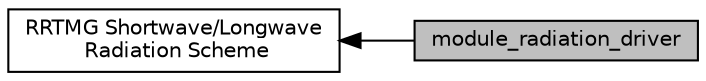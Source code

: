 digraph "module_radiation_driver"
{
  edge [fontname="Helvetica",fontsize="10",labelfontname="Helvetica",labelfontsize="10"];
  node [fontname="Helvetica",fontsize="10",shape=record];
  rankdir=LR;
  Node0 [label="module_radiation_driver",height=0.2,width=0.4,color="black", fillcolor="grey75", style="filled", fontcolor="black"];
  Node1 [label="RRTMG Shortwave/Longwave\l Radiation Scheme",height=0.2,width=0.4,color="black", fillcolor="white", style="filled",URL="$group___r_r_t_m_g.html",tooltip="The GFS radiation scheme. "];
  Node1->Node0 [shape=plaintext, dir="back", style="solid"];
}

